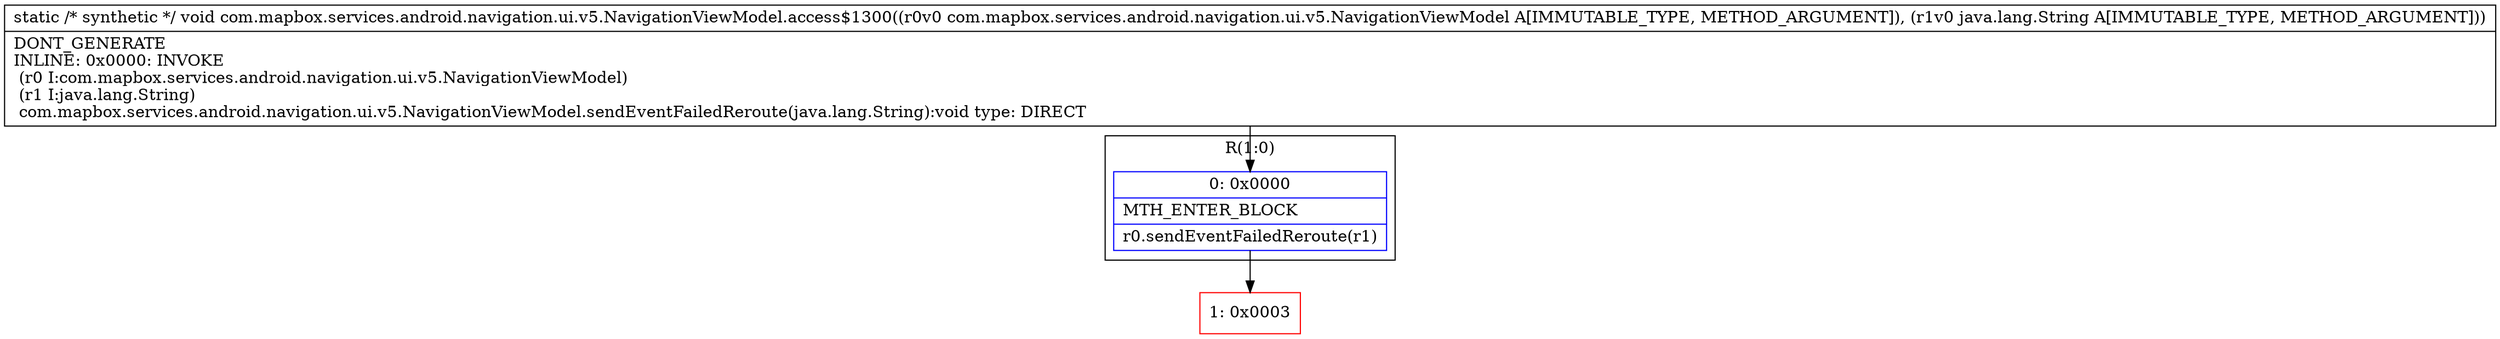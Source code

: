 digraph "CFG forcom.mapbox.services.android.navigation.ui.v5.NavigationViewModel.access$1300(Lcom\/mapbox\/services\/android\/navigation\/ui\/v5\/NavigationViewModel;Ljava\/lang\/String;)V" {
subgraph cluster_Region_1199474678 {
label = "R(1:0)";
node [shape=record,color=blue];
Node_0 [shape=record,label="{0\:\ 0x0000|MTH_ENTER_BLOCK\l|r0.sendEventFailedReroute(r1)\l}"];
}
Node_1 [shape=record,color=red,label="{1\:\ 0x0003}"];
MethodNode[shape=record,label="{static \/* synthetic *\/ void com.mapbox.services.android.navigation.ui.v5.NavigationViewModel.access$1300((r0v0 com.mapbox.services.android.navigation.ui.v5.NavigationViewModel A[IMMUTABLE_TYPE, METHOD_ARGUMENT]), (r1v0 java.lang.String A[IMMUTABLE_TYPE, METHOD_ARGUMENT]))  | DONT_GENERATE\lINLINE: 0x0000: INVOKE  \l  (r0 I:com.mapbox.services.android.navigation.ui.v5.NavigationViewModel)\l  (r1 I:java.lang.String)\l com.mapbox.services.android.navigation.ui.v5.NavigationViewModel.sendEventFailedReroute(java.lang.String):void type: DIRECT\l}"];
MethodNode -> Node_0;
Node_0 -> Node_1;
}


